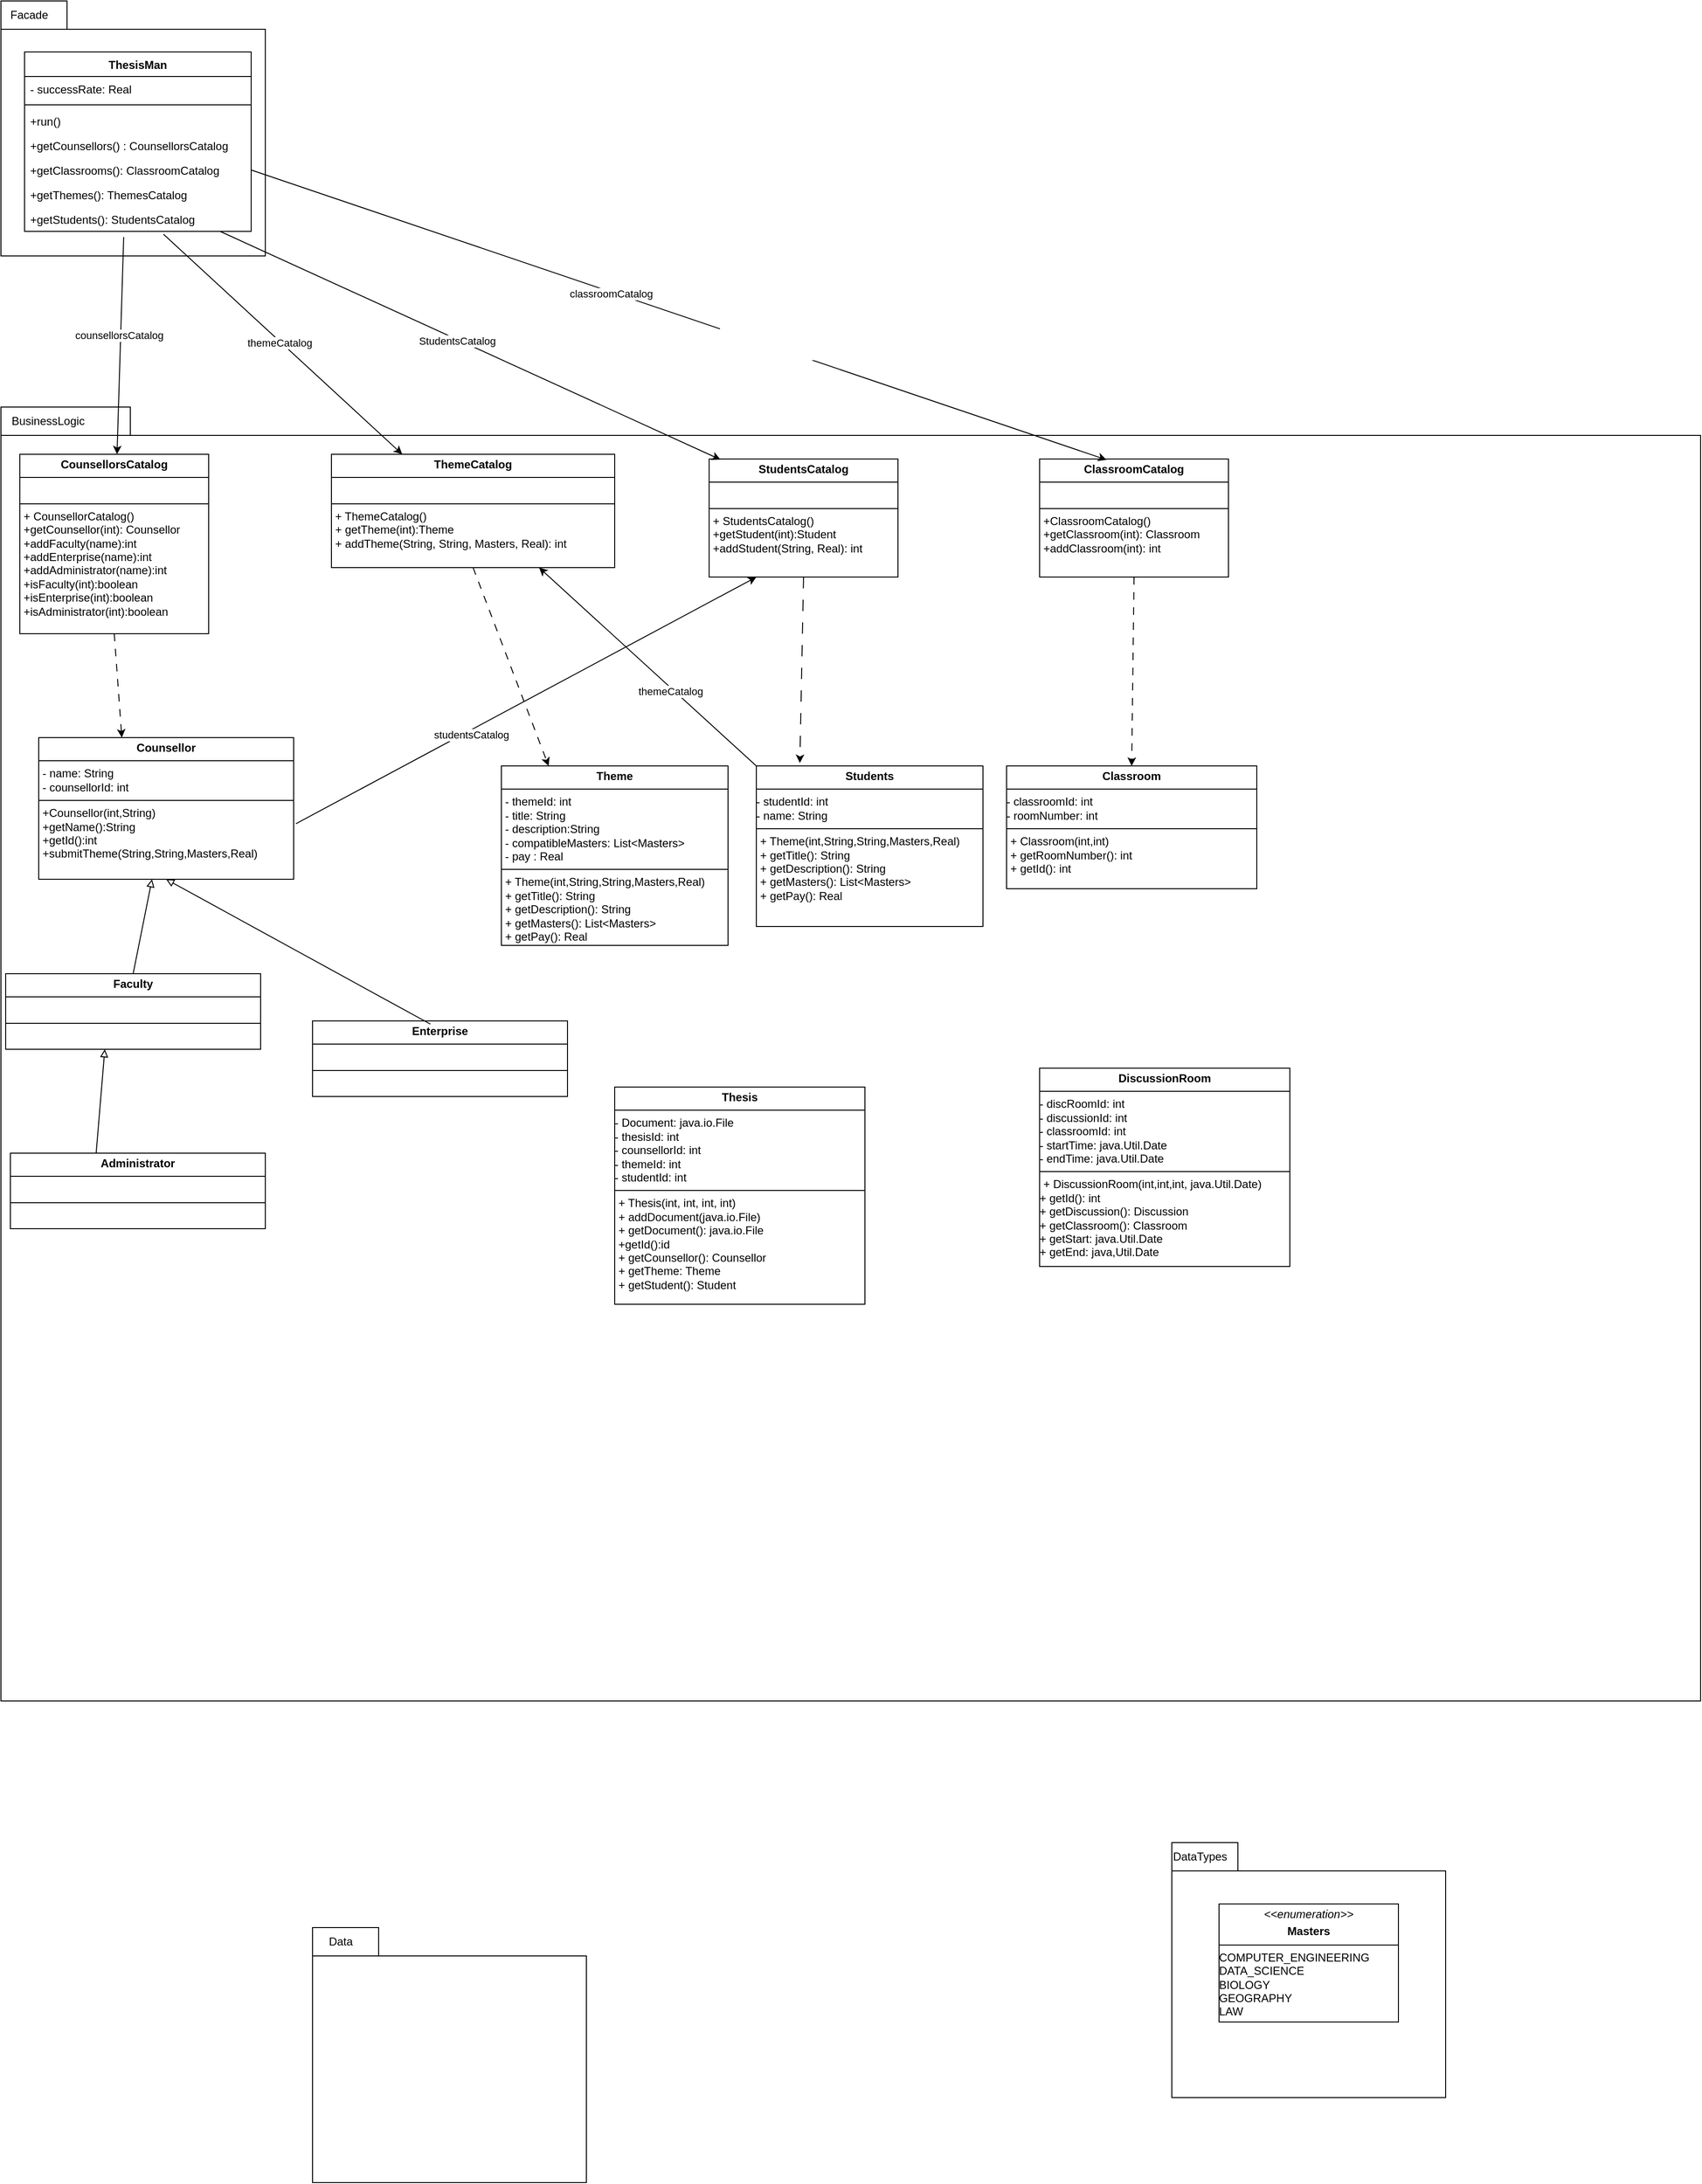 <mxfile version="24.2.1" type="github">
  <diagram name="Page-1" id="Iy_dI4fpFOT3Uq1jtPuq">
    <mxGraphModel dx="944" dy="1562" grid="1" gridSize="10" guides="1" tooltips="1" connect="1" arrows="1" fold="1" page="1" pageScale="1" pageWidth="850" pageHeight="1100" math="0" shadow="0">
      <root>
        <mxCell id="0" />
        <mxCell id="1" parent="0" />
        <mxCell id="9Kb7eWinXGNjsF5yYqvm-149" value="" style="shape=folder;fontStyle=1;spacingTop=10;tabWidth=70;tabHeight=30;tabPosition=left;html=1;whiteSpace=wrap;" vertex="1" parent="1">
          <mxGeometry x="90" y="100" width="280" height="270" as="geometry" />
        </mxCell>
        <mxCell id="9Kb7eWinXGNjsF5yYqvm-150" value="Facade" style="text;html=1;align=center;verticalAlign=middle;whiteSpace=wrap;rounded=0;" vertex="1" parent="1">
          <mxGeometry x="90" y="100" width="60" height="30" as="geometry" />
        </mxCell>
        <mxCell id="9Kb7eWinXGNjsF5yYqvm-152" value="" style="shape=folder;fontStyle=1;spacingTop=10;tabWidth=110;tabHeight=30;tabPosition=left;html=1;whiteSpace=wrap;" vertex="1" parent="1">
          <mxGeometry x="90" y="530" width="1800" height="1370" as="geometry" />
        </mxCell>
        <mxCell id="9Kb7eWinXGNjsF5yYqvm-153" value="BusinessLogic" style="text;html=1;align=center;verticalAlign=middle;whiteSpace=wrap;rounded=0;" vertex="1" parent="1">
          <mxGeometry x="110" y="530" width="60" height="30" as="geometry" />
        </mxCell>
        <mxCell id="9Kb7eWinXGNjsF5yYqvm-156" value="ThesisMan" style="swimlane;fontStyle=1;align=center;verticalAlign=top;childLayout=stackLayout;horizontal=1;startSize=26;horizontalStack=0;resizeParent=1;resizeParentMax=0;resizeLast=0;collapsible=1;marginBottom=0;whiteSpace=wrap;html=1;" vertex="1" parent="1">
          <mxGeometry x="115" y="154" width="240" height="190" as="geometry" />
        </mxCell>
        <mxCell id="9Kb7eWinXGNjsF5yYqvm-157" value="- successRate: Real" style="text;strokeColor=none;fillColor=none;align=left;verticalAlign=top;spacingLeft=4;spacingRight=4;overflow=hidden;rotatable=0;points=[[0,0.5],[1,0.5]];portConstraint=eastwest;whiteSpace=wrap;html=1;" vertex="1" parent="9Kb7eWinXGNjsF5yYqvm-156">
          <mxGeometry y="26" width="240" height="26" as="geometry" />
        </mxCell>
        <mxCell id="9Kb7eWinXGNjsF5yYqvm-158" value="" style="line;strokeWidth=1;fillColor=none;align=left;verticalAlign=middle;spacingTop=-1;spacingLeft=3;spacingRight=3;rotatable=0;labelPosition=right;points=[];portConstraint=eastwest;strokeColor=inherit;" vertex="1" parent="9Kb7eWinXGNjsF5yYqvm-156">
          <mxGeometry y="52" width="240" height="8" as="geometry" />
        </mxCell>
        <mxCell id="9Kb7eWinXGNjsF5yYqvm-159" value="+run()" style="text;strokeColor=none;fillColor=none;align=left;verticalAlign=top;spacingLeft=4;spacingRight=4;overflow=hidden;rotatable=0;points=[[0,0.5],[1,0.5]];portConstraint=eastwest;whiteSpace=wrap;html=1;" vertex="1" parent="9Kb7eWinXGNjsF5yYqvm-156">
          <mxGeometry y="60" width="240" height="26" as="geometry" />
        </mxCell>
        <mxCell id="9Kb7eWinXGNjsF5yYqvm-163" value="&lt;div&gt;+getCounsellors() : CounsellorsCatalog&lt;br&gt;&lt;/div&gt;" style="text;strokeColor=none;fillColor=none;align=left;verticalAlign=top;spacingLeft=4;spacingRight=4;overflow=hidden;rotatable=0;points=[[0,0.5],[1,0.5]];portConstraint=eastwest;whiteSpace=wrap;html=1;" vertex="1" parent="9Kb7eWinXGNjsF5yYqvm-156">
          <mxGeometry y="86" width="240" height="26" as="geometry" />
        </mxCell>
        <mxCell id="9Kb7eWinXGNjsF5yYqvm-164" value="&lt;div&gt;+getClassrooms(): ClassroomCatalog&lt;br&gt;&lt;/div&gt;&lt;div&gt;&lt;br&gt;&lt;/div&gt;&lt;div&gt;&lt;br&gt;&lt;/div&gt;" style="text;strokeColor=none;fillColor=none;align=left;verticalAlign=top;spacingLeft=4;spacingRight=4;overflow=hidden;rotatable=0;points=[[0,0.5],[1,0.5]];portConstraint=eastwest;whiteSpace=wrap;html=1;" vertex="1" parent="9Kb7eWinXGNjsF5yYqvm-156">
          <mxGeometry y="112" width="240" height="26" as="geometry" />
        </mxCell>
        <mxCell id="9Kb7eWinXGNjsF5yYqvm-165" value="+getThemes(): ThemesCatalog" style="text;strokeColor=none;fillColor=none;align=left;verticalAlign=top;spacingLeft=4;spacingRight=4;overflow=hidden;rotatable=0;points=[[0,0.5],[1,0.5]];portConstraint=eastwest;whiteSpace=wrap;html=1;" vertex="1" parent="9Kb7eWinXGNjsF5yYqvm-156">
          <mxGeometry y="138" width="240" height="26" as="geometry" />
        </mxCell>
        <mxCell id="9Kb7eWinXGNjsF5yYqvm-180" value="+getStudents(): StudentsCatalog" style="text;strokeColor=none;fillColor=none;align=left;verticalAlign=top;spacingLeft=4;spacingRight=4;overflow=hidden;rotatable=0;points=[[0,0.5],[1,0.5]];portConstraint=eastwest;whiteSpace=wrap;html=1;" vertex="1" parent="9Kb7eWinXGNjsF5yYqvm-156">
          <mxGeometry y="164" width="240" height="26" as="geometry" />
        </mxCell>
        <mxCell id="9Kb7eWinXGNjsF5yYqvm-175" value="&lt;p style=&quot;margin:0px;margin-top:4px;text-align:center;&quot;&gt;&lt;b&gt;CounsellorsCatalog&lt;/b&gt;&lt;/p&gt;&lt;hr size=&quot;1&quot; style=&quot;border-style:solid;&quot;&gt;&lt;p style=&quot;margin:0px;margin-left:4px;&quot;&gt;&lt;br&gt;&lt;/p&gt;&lt;hr size=&quot;1&quot; style=&quot;border-style:solid;&quot;&gt;&lt;p style=&quot;margin:0px;margin-left:4px;&quot;&gt;+ CounsellorCatalog()&lt;/p&gt;&lt;p style=&quot;margin:0px;margin-left:4px;&quot;&gt;+getCounsellor(int): Counsellor&lt;/p&gt;&lt;p style=&quot;margin:0px;margin-left:4px;&quot;&gt;+addFaculty(name):int&lt;/p&gt;&lt;p style=&quot;margin:0px;margin-left:4px;&quot;&gt;+addEnterprise(name):int&lt;/p&gt;&lt;p style=&quot;margin:0px;margin-left:4px;&quot;&gt;+addAdministrator(name):int&lt;/p&gt;&lt;p style=&quot;margin:0px;margin-left:4px;&quot;&gt;+isFaculty(int):boolean&lt;/p&gt;&lt;p style=&quot;margin:0px;margin-left:4px;&quot;&gt;+isEnterprise(int):boolean&lt;/p&gt;&lt;p style=&quot;margin:0px;margin-left:4px;&quot;&gt;+isAdministrator(int):boolean&lt;br&gt;&lt;/p&gt;" style="verticalAlign=top;align=left;overflow=fill;html=1;whiteSpace=wrap;" vertex="1" parent="1">
          <mxGeometry x="110" y="580" width="200" height="190" as="geometry" />
        </mxCell>
        <mxCell id="9Kb7eWinXGNjsF5yYqvm-176" value="" style="endArrow=classic;html=1;rounded=0;" edge="1" parent="1" target="9Kb7eWinXGNjsF5yYqvm-175">
          <mxGeometry width="50" height="50" relative="1" as="geometry">
            <mxPoint x="220" y="350" as="sourcePoint" />
            <mxPoint x="300" y="510" as="targetPoint" />
          </mxGeometry>
        </mxCell>
        <mxCell id="9Kb7eWinXGNjsF5yYqvm-177" value="counsellorsCatalog" style="edgeLabel;html=1;align=center;verticalAlign=middle;resizable=0;points=[];" vertex="1" connectable="0" parent="9Kb7eWinXGNjsF5yYqvm-176">
          <mxGeometry x="-0.1" y="-2" relative="1" as="geometry">
            <mxPoint as="offset" />
          </mxGeometry>
        </mxCell>
        <mxCell id="9Kb7eWinXGNjsF5yYqvm-178" value="&lt;p style=&quot;margin:0px;margin-top:4px;text-align:center;&quot;&gt;&lt;b&gt;ThemeCatalog&lt;/b&gt;&lt;/p&gt;&lt;hr size=&quot;1&quot; style=&quot;border-style:solid;&quot;&gt;&lt;p style=&quot;margin:0px;margin-left:4px;&quot;&gt;&lt;br&gt;&lt;/p&gt;&lt;hr size=&quot;1&quot; style=&quot;border-style:solid;&quot;&gt;&lt;p style=&quot;margin:0px;margin-left:4px;&quot;&gt;+ ThemeCatalog()&lt;/p&gt;&lt;p style=&quot;margin:0px;margin-left:4px;&quot;&gt;+ getTheme(int):Theme&lt;/p&gt;&lt;p style=&quot;margin:0px;margin-left:4px;&quot;&gt;+ addTheme(String, String, Masters, Real): int&lt;br&gt;&lt;/p&gt;" style="verticalAlign=top;align=left;overflow=fill;html=1;whiteSpace=wrap;" vertex="1" parent="1">
          <mxGeometry x="440" y="580" width="300" height="120" as="geometry" />
        </mxCell>
        <mxCell id="9Kb7eWinXGNjsF5yYqvm-179" value="&lt;p style=&quot;margin:0px;margin-top:4px;text-align:center;&quot;&gt;&lt;b&gt;StudentsCatalog&lt;/b&gt;&lt;/p&gt;&lt;hr size=&quot;1&quot; style=&quot;border-style:solid;&quot;&gt;&lt;p style=&quot;margin:0px;margin-left:4px;&quot;&gt;&lt;br&gt;&lt;/p&gt;&lt;hr size=&quot;1&quot; style=&quot;border-style:solid;&quot;&gt;&lt;p style=&quot;margin:0px;margin-left:4px;&quot;&gt;+ StudentsCatalog()&lt;/p&gt;&lt;p style=&quot;margin:0px;margin-left:4px;&quot;&gt;+getStudent(int):Student&lt;/p&gt;&lt;p style=&quot;margin:0px;margin-left:4px;&quot;&gt;+addStudent(String, Real): int&lt;br&gt;&lt;/p&gt;" style="verticalAlign=top;align=left;overflow=fill;html=1;whiteSpace=wrap;" vertex="1" parent="1">
          <mxGeometry x="840" y="585" width="200" height="125" as="geometry" />
        </mxCell>
        <mxCell id="9Kb7eWinXGNjsF5yYqvm-181" value="" style="endArrow=classic;html=1;rounded=0;exitX=0.613;exitY=1.115;exitDx=0;exitDy=0;exitPerimeter=0;entryX=0.25;entryY=0;entryDx=0;entryDy=0;" edge="1" parent="1" source="9Kb7eWinXGNjsF5yYqvm-180" target="9Kb7eWinXGNjsF5yYqvm-178">
          <mxGeometry width="50" height="50" relative="1" as="geometry">
            <mxPoint x="400" y="570" as="sourcePoint" />
            <mxPoint x="450" y="520" as="targetPoint" />
          </mxGeometry>
        </mxCell>
        <mxCell id="9Kb7eWinXGNjsF5yYqvm-183" value="themeCatalog" style="edgeLabel;html=1;align=center;verticalAlign=middle;resizable=0;points=[];" vertex="1" connectable="0" parent="9Kb7eWinXGNjsF5yYqvm-181">
          <mxGeometry x="-0.024" y="-1" relative="1" as="geometry">
            <mxPoint as="offset" />
          </mxGeometry>
        </mxCell>
        <mxCell id="9Kb7eWinXGNjsF5yYqvm-182" value="" style="endArrow=classic;html=1;rounded=0;exitX=0.863;exitY=1;exitDx=0;exitDy=0;exitPerimeter=0;entryX=0.06;entryY=0.005;entryDx=0;entryDy=0;entryPerimeter=0;" edge="1" parent="1" source="9Kb7eWinXGNjsF5yYqvm-180" target="9Kb7eWinXGNjsF5yYqvm-179">
          <mxGeometry width="50" height="50" relative="1" as="geometry">
            <mxPoint x="400" y="570" as="sourcePoint" />
            <mxPoint x="450" y="520" as="targetPoint" />
          </mxGeometry>
        </mxCell>
        <mxCell id="9Kb7eWinXGNjsF5yYqvm-184" value="StudentsCatalog" style="edgeLabel;html=1;align=center;verticalAlign=middle;resizable=0;points=[];" vertex="1" connectable="0" parent="9Kb7eWinXGNjsF5yYqvm-182">
          <mxGeometry x="-0.052" y="-1" relative="1" as="geometry">
            <mxPoint as="offset" />
          </mxGeometry>
        </mxCell>
        <mxCell id="9Kb7eWinXGNjsF5yYqvm-185" value="" style="group" vertex="1" connectable="0" parent="1">
          <mxGeometry x="420" y="2140" width="290" height="270" as="geometry" />
        </mxCell>
        <mxCell id="9Kb7eWinXGNjsF5yYqvm-154" value="" style="shape=folder;fontStyle=1;spacingTop=10;tabWidth=70;tabHeight=30;tabPosition=left;html=1;whiteSpace=wrap;" vertex="1" parent="9Kb7eWinXGNjsF5yYqvm-185">
          <mxGeometry width="290" height="270" as="geometry" />
        </mxCell>
        <mxCell id="9Kb7eWinXGNjsF5yYqvm-155" value="Data" style="text;html=1;align=center;verticalAlign=middle;whiteSpace=wrap;rounded=0;" vertex="1" parent="9Kb7eWinXGNjsF5yYqvm-185">
          <mxGeometry width="60" height="30" as="geometry" />
        </mxCell>
        <mxCell id="9Kb7eWinXGNjsF5yYqvm-186" value="&lt;p style=&quot;margin:0px;margin-top:4px;text-align:center;&quot;&gt;&lt;b&gt;ClassroomCatalog&lt;/b&gt;&lt;/p&gt;&lt;hr size=&quot;1&quot; style=&quot;border-style:solid;&quot;&gt;&lt;p style=&quot;margin:0px;margin-left:4px;&quot;&gt;&lt;br&gt;&lt;/p&gt;&lt;hr size=&quot;1&quot; style=&quot;border-style:solid;&quot;&gt;&lt;p style=&quot;margin:0px;margin-left:4px;&quot;&gt;+ClassroomCatalog()&lt;/p&gt;&lt;p style=&quot;margin:0px;margin-left:4px;&quot;&gt;+getClassroom(int): Classroom&lt;/p&gt;&lt;p style=&quot;margin:0px;margin-left:4px;&quot;&gt;+addClassroom(int): int&lt;/p&gt;&lt;p style=&quot;margin:0px;margin-left:4px;&quot;&gt;&lt;br&gt;&lt;/p&gt;" style="verticalAlign=top;align=left;overflow=fill;html=1;whiteSpace=wrap;" vertex="1" parent="1">
          <mxGeometry x="1190" y="585" width="200" height="125" as="geometry" />
        </mxCell>
        <mxCell id="9Kb7eWinXGNjsF5yYqvm-188" value="" style="endArrow=classic;html=1;rounded=0;exitX=1;exitY=0.5;exitDx=0;exitDy=0;entryX=0.354;entryY=0.007;entryDx=0;entryDy=0;entryPerimeter=0;" edge="1" parent="1" source="9Kb7eWinXGNjsF5yYqvm-164" target="9Kb7eWinXGNjsF5yYqvm-186">
          <mxGeometry width="50" height="50" relative="1" as="geometry">
            <mxPoint x="490" y="580" as="sourcePoint" />
            <mxPoint x="540" y="530" as="targetPoint" />
          </mxGeometry>
        </mxCell>
        <mxCell id="9Kb7eWinXGNjsF5yYqvm-189" value="classroomCatalog" style="edgeLabel;html=1;align=center;verticalAlign=middle;resizable=0;points=[];" vertex="1" connectable="0" parent="9Kb7eWinXGNjsF5yYqvm-188">
          <mxGeometry x="-0.159" y="-2" relative="1" as="geometry">
            <mxPoint x="1" as="offset" />
          </mxGeometry>
        </mxCell>
        <mxCell id="9Kb7eWinXGNjsF5yYqvm-191" value="" style="endArrow=classic;html=1;rounded=0;exitX=0.5;exitY=1;exitDx=0;exitDy=0;entryX=0.326;entryY=0;entryDx=0;entryDy=0;entryPerimeter=0;dashed=1;dashPattern=8 8;" edge="1" parent="1" source="9Kb7eWinXGNjsF5yYqvm-175" target="9Kb7eWinXGNjsF5yYqvm-196">
          <mxGeometry width="50" height="50" relative="1" as="geometry">
            <mxPoint x="280" y="920" as="sourcePoint" />
            <mxPoint x="330" y="870" as="targetPoint" />
          </mxGeometry>
        </mxCell>
        <mxCell id="9Kb7eWinXGNjsF5yYqvm-196" value="&lt;p style=&quot;margin:0px;margin-top:4px;text-align:center;&quot;&gt;&lt;b&gt;Counsellor&lt;/b&gt;&lt;/p&gt;&lt;hr size=&quot;1&quot; style=&quot;border-style:solid;&quot;&gt;&lt;p style=&quot;margin:0px;margin-left:4px;&quot;&gt;- name: String&lt;/p&gt;&lt;p style=&quot;margin:0px;margin-left:4px;&quot;&gt;- counsellorId: int&lt;br&gt;&lt;/p&gt;&lt;hr size=&quot;1&quot; style=&quot;border-style:solid;&quot;&gt;&lt;p style=&quot;margin:0px;margin-left:4px;&quot;&gt;+Counsellor(int,String)&lt;br&gt;&lt;/p&gt;&lt;p style=&quot;margin:0px;margin-left:4px;&quot;&gt;+getName():String&lt;/p&gt;&lt;p style=&quot;margin:0px;margin-left:4px;&quot;&gt;+getId():int&lt;/p&gt;&lt;p style=&quot;margin:0px;margin-left:4px;&quot;&gt;+submitTheme(String,String,Masters,Real)&lt;br&gt;&lt;/p&gt;" style="verticalAlign=top;align=left;overflow=fill;html=1;whiteSpace=wrap;" vertex="1" parent="1">
          <mxGeometry x="130" y="880" width="270" height="150" as="geometry" />
        </mxCell>
        <mxCell id="9Kb7eWinXGNjsF5yYqvm-198" value="" style="endArrow=classic;html=1;rounded=0;entryX=0.25;entryY=1;entryDx=0;entryDy=0;exitX=1.009;exitY=0.608;exitDx=0;exitDy=0;exitPerimeter=0;" edge="1" parent="1" source="9Kb7eWinXGNjsF5yYqvm-196" target="9Kb7eWinXGNjsF5yYqvm-179">
          <mxGeometry width="50" height="50" relative="1" as="geometry">
            <mxPoint x="420" y="970" as="sourcePoint" />
            <mxPoint x="470" y="920" as="targetPoint" />
          </mxGeometry>
        </mxCell>
        <mxCell id="9Kb7eWinXGNjsF5yYqvm-199" value="studentsCatalog" style="edgeLabel;html=1;align=center;verticalAlign=middle;resizable=0;points=[];" vertex="1" connectable="0" parent="9Kb7eWinXGNjsF5yYqvm-198">
          <mxGeometry x="-0.246" y="-4" relative="1" as="geometry">
            <mxPoint as="offset" />
          </mxGeometry>
        </mxCell>
        <mxCell id="9Kb7eWinXGNjsF5yYqvm-200" value="&lt;p style=&quot;margin:0px;margin-top:4px;text-align:center;&quot;&gt;&lt;b&gt;Faculty&lt;/b&gt;&lt;/p&gt;&lt;hr size=&quot;1&quot; style=&quot;border-style:solid;&quot;&gt;&lt;p style=&quot;margin:0px;margin-left:4px;&quot;&gt;&lt;br&gt;&lt;/p&gt;&lt;hr size=&quot;1&quot; style=&quot;border-style:solid;&quot;&gt;" style="verticalAlign=top;align=left;overflow=fill;html=1;whiteSpace=wrap;" vertex="1" parent="1">
          <mxGeometry x="95" y="1130" width="270" height="80" as="geometry" />
        </mxCell>
        <mxCell id="9Kb7eWinXGNjsF5yYqvm-201" value="" style="endArrow=block;html=1;rounded=0;exitX=0.5;exitY=0;exitDx=0;exitDy=0;endFill=0;" edge="1" parent="1" source="9Kb7eWinXGNjsF5yYqvm-200" target="9Kb7eWinXGNjsF5yYqvm-196">
          <mxGeometry width="50" height="50" relative="1" as="geometry">
            <mxPoint x="240" y="1100" as="sourcePoint" />
            <mxPoint x="290" y="1050" as="targetPoint" />
          </mxGeometry>
        </mxCell>
        <mxCell id="9Kb7eWinXGNjsF5yYqvm-202" value="" style="endArrow=block;html=1;rounded=0;exitX=0.336;exitY=0.016;exitDx=0;exitDy=0;endFill=0;exitPerimeter=0;" edge="1" parent="1" source="9Kb7eWinXGNjsF5yYqvm-203">
          <mxGeometry width="50" height="50" relative="1" as="geometry">
            <mxPoint x="180" y="1310" as="sourcePoint" />
            <mxPoint x="200" y="1210" as="targetPoint" />
          </mxGeometry>
        </mxCell>
        <mxCell id="9Kb7eWinXGNjsF5yYqvm-203" value="&lt;p style=&quot;margin:0px;margin-top:4px;text-align:center;&quot;&gt;&lt;b&gt;Administrator&lt;/b&gt;&lt;br&gt;&lt;/p&gt;&lt;hr size=&quot;1&quot; style=&quot;border-style:solid;&quot;&gt;&lt;p style=&quot;margin:0px;margin-left:4px;&quot;&gt;&lt;br&gt;&lt;/p&gt;&lt;hr size=&quot;1&quot; style=&quot;border-style:solid;&quot;&gt;" style="verticalAlign=top;align=left;overflow=fill;html=1;whiteSpace=wrap;" vertex="1" parent="1">
          <mxGeometry x="100" y="1320" width="270" height="80" as="geometry" />
        </mxCell>
        <mxCell id="9Kb7eWinXGNjsF5yYqvm-204" value="&lt;p style=&quot;margin:0px;margin-top:4px;text-align:center;&quot;&gt;&lt;b&gt;Enterprise&lt;/b&gt;&lt;br&gt;&lt;/p&gt;&lt;hr size=&quot;1&quot; style=&quot;border-style:solid;&quot;&gt;&lt;p style=&quot;margin:0px;margin-left:4px;&quot;&gt;&lt;br&gt;&lt;/p&gt;&lt;hr size=&quot;1&quot; style=&quot;border-style:solid;&quot;&gt;" style="verticalAlign=top;align=left;overflow=fill;html=1;whiteSpace=wrap;" vertex="1" parent="1">
          <mxGeometry x="420" y="1180" width="270" height="80" as="geometry" />
        </mxCell>
        <mxCell id="9Kb7eWinXGNjsF5yYqvm-205" value="" style="endArrow=block;html=1;rounded=0;exitX=0.462;exitY=0.042;exitDx=0;exitDy=0;endFill=0;entryX=0.5;entryY=1;entryDx=0;entryDy=0;exitPerimeter=0;" edge="1" parent="1" source="9Kb7eWinXGNjsF5yYqvm-204" target="9Kb7eWinXGNjsF5yYqvm-196">
          <mxGeometry width="50" height="50" relative="1" as="geometry">
            <mxPoint x="520" y="1140" as="sourcePoint" />
            <mxPoint x="540" y="1040" as="targetPoint" />
          </mxGeometry>
        </mxCell>
        <mxCell id="9Kb7eWinXGNjsF5yYqvm-207" value="" style="endArrow=classic;html=1;rounded=0;exitX=0.5;exitY=1;exitDx=0;exitDy=0;dashed=1;dashPattern=8 8;" edge="1" parent="1" source="9Kb7eWinXGNjsF5yYqvm-178">
          <mxGeometry width="50" height="50" relative="1" as="geometry">
            <mxPoint x="700" y="960" as="sourcePoint" />
            <mxPoint x="670" y="910" as="targetPoint" />
          </mxGeometry>
        </mxCell>
        <mxCell id="9Kb7eWinXGNjsF5yYqvm-209" value="&lt;p style=&quot;margin:0px;margin-top:4px;text-align:center;&quot;&gt;&lt;b&gt;Theme&lt;/b&gt;&lt;/p&gt;&lt;hr size=&quot;1&quot; style=&quot;border-style:solid;&quot;&gt;&lt;p style=&quot;margin:0px;margin-left:4px;&quot;&gt;- themeId: int&lt;br&gt;&lt;/p&gt;&lt;p style=&quot;margin:0px;margin-left:4px;&quot;&gt;- title: String&lt;/p&gt;&lt;p style=&quot;margin:0px;margin-left:4px;&quot;&gt;- description:String&lt;/p&gt;&lt;p style=&quot;margin:0px;margin-left:4px;&quot;&gt;- compatibleMasters: List&amp;lt;Masters&amp;gt;&lt;/p&gt;&lt;p style=&quot;margin:0px;margin-left:4px;&quot;&gt;- pay : Real&lt;br&gt;&lt;/p&gt;&lt;hr size=&quot;1&quot; style=&quot;border-style:solid;&quot;&gt;&lt;p style=&quot;margin:0px;margin-left:4px;&quot;&gt;+ Theme(int,String,String,Masters,Real)&lt;/p&gt;&lt;p style=&quot;margin:0px;margin-left:4px;&quot;&gt;+ getTitle(): String&lt;/p&gt;&lt;p style=&quot;margin:0px;margin-left:4px;&quot;&gt;+ getDescription(): String&lt;/p&gt;&lt;p style=&quot;margin:0px;margin-left:4px;&quot;&gt;+ getMasters(): List&amp;lt;Masters&amp;gt;&lt;/p&gt;&lt;p style=&quot;margin:0px;margin-left:4px;&quot;&gt;+ getPay(): Real&lt;br&gt;&lt;/p&gt;" style="verticalAlign=top;align=left;overflow=fill;html=1;whiteSpace=wrap;" vertex="1" parent="1">
          <mxGeometry x="620" y="910" width="240" height="190" as="geometry" />
        </mxCell>
        <mxCell id="9Kb7eWinXGNjsF5yYqvm-210" value="" style="group" vertex="1" connectable="0" parent="1">
          <mxGeometry x="1330" y="2050" width="290" height="270" as="geometry" />
        </mxCell>
        <mxCell id="9Kb7eWinXGNjsF5yYqvm-211" value="" style="shape=folder;fontStyle=1;spacingTop=10;tabWidth=70;tabHeight=30;tabPosition=left;html=1;whiteSpace=wrap;" vertex="1" parent="9Kb7eWinXGNjsF5yYqvm-210">
          <mxGeometry width="290" height="270" as="geometry" />
        </mxCell>
        <mxCell id="9Kb7eWinXGNjsF5yYqvm-212" value="DataTypes" style="text;html=1;align=center;verticalAlign=middle;whiteSpace=wrap;rounded=0;" vertex="1" parent="9Kb7eWinXGNjsF5yYqvm-210">
          <mxGeometry width="60" height="30" as="geometry" />
        </mxCell>
        <mxCell id="9Kb7eWinXGNjsF5yYqvm-213" value="&lt;p style=&quot;margin:0px;margin-top:4px;text-align:center;&quot;&gt;&lt;i&gt;&amp;lt;&amp;lt;enumeration&amp;gt;&amp;gt;&lt;/i&gt;&lt;b&gt;&lt;br&gt;&lt;/b&gt;&lt;/p&gt;&lt;p style=&quot;margin:0px;margin-top:4px;text-align:center;&quot;&gt;&lt;b&gt;Masters&lt;/b&gt;&lt;/p&gt;&lt;hr size=&quot;1&quot; style=&quot;border-style:solid;&quot;&gt;&lt;div&gt;COMPUTER_ENGINEERING&lt;/div&gt;&lt;div&gt;DATA_SCIENCE&lt;br&gt;BIOLOGY&lt;br&gt;GEOGRAPHY&lt;/div&gt;&lt;div&gt;LAW&lt;br&gt;&lt;/div&gt;&lt;hr size=&quot;1&quot; style=&quot;border-style:solid;&quot;&gt;" style="verticalAlign=top;align=left;overflow=fill;html=1;whiteSpace=wrap;" vertex="1" parent="9Kb7eWinXGNjsF5yYqvm-210">
          <mxGeometry x="50" y="65" width="190" height="125" as="geometry" />
        </mxCell>
        <mxCell id="9Kb7eWinXGNjsF5yYqvm-217" value="" style="endArrow=classic;html=1;rounded=0;exitX=0.5;exitY=1;exitDx=0;exitDy=0;entryX=0.192;entryY=-0.018;entryDx=0;entryDy=0;entryPerimeter=0;dashed=1;dashPattern=12 12;" edge="1" parent="1" source="9Kb7eWinXGNjsF5yYqvm-179" target="9Kb7eWinXGNjsF5yYqvm-218">
          <mxGeometry width="50" height="50" relative="1" as="geometry">
            <mxPoint x="710" y="970" as="sourcePoint" />
            <mxPoint x="760" y="920" as="targetPoint" />
          </mxGeometry>
        </mxCell>
        <mxCell id="9Kb7eWinXGNjsF5yYqvm-218" value="&lt;p style=&quot;margin:0px;margin-top:4px;text-align:center;&quot;&gt;&lt;b&gt;Students&lt;/b&gt;&lt;/p&gt;&lt;hr size=&quot;1&quot; style=&quot;border-style:solid;&quot;&gt;&lt;div&gt;- studentId: int&lt;br&gt;&lt;/div&gt;&lt;div&gt;- name: String&lt;/div&gt;&lt;hr size=&quot;1&quot; style=&quot;border-style:solid;&quot;&gt;&lt;p style=&quot;margin:0px;margin-left:4px;&quot;&gt;+ Theme(int,String,String,Masters,Real)&lt;/p&gt;&lt;p style=&quot;margin:0px;margin-left:4px;&quot;&gt;+ getTitle(): String&lt;/p&gt;&lt;p style=&quot;margin:0px;margin-left:4px;&quot;&gt;+ getDescription(): String&lt;/p&gt;&lt;p style=&quot;margin:0px;margin-left:4px;&quot;&gt;+ getMasters(): List&amp;lt;Masters&amp;gt;&lt;/p&gt;&lt;p style=&quot;margin:0px;margin-left:4px;&quot;&gt;+ getPay(): Real&lt;/p&gt;&lt;p style=&quot;margin:0px;margin-left:4px;&quot;&gt;&lt;br&gt;&lt;/p&gt;" style="verticalAlign=top;align=left;overflow=fill;html=1;whiteSpace=wrap;" vertex="1" parent="1">
          <mxGeometry x="890" y="910" width="240" height="170" as="geometry" />
        </mxCell>
        <mxCell id="9Kb7eWinXGNjsF5yYqvm-223" value="" style="endArrow=classic;html=1;rounded=0;entryX=0.733;entryY=1;entryDx=0;entryDy=0;entryPerimeter=0;exitX=0;exitY=0;exitDx=0;exitDy=0;" edge="1" parent="1" source="9Kb7eWinXGNjsF5yYqvm-218" target="9Kb7eWinXGNjsF5yYqvm-178">
          <mxGeometry width="50" height="50" relative="1" as="geometry">
            <mxPoint x="860" y="1090" as="sourcePoint" />
            <mxPoint x="910" y="1040" as="targetPoint" />
          </mxGeometry>
        </mxCell>
        <mxCell id="9Kb7eWinXGNjsF5yYqvm-224" value="themeCatalog" style="edgeLabel;html=1;align=center;verticalAlign=middle;resizable=0;points=[];" vertex="1" connectable="0" parent="9Kb7eWinXGNjsF5yYqvm-223">
          <mxGeometry x="-0.224" y="3" relative="1" as="geometry">
            <mxPoint as="offset" />
          </mxGeometry>
        </mxCell>
        <mxCell id="9Kb7eWinXGNjsF5yYqvm-225" value="&lt;p style=&quot;margin:0px;margin-top:4px;text-align:center;&quot;&gt;&lt;b&gt;Classroom&lt;/b&gt;&lt;/p&gt;&lt;hr size=&quot;1&quot; style=&quot;border-style:solid;&quot;&gt;&lt;div&gt;- classroomId: int&lt;br&gt;&lt;/div&gt;&lt;div&gt;- roomNumber: int&lt;br&gt;&lt;/div&gt;&lt;hr size=&quot;1&quot; style=&quot;border-style:solid;&quot;&gt;&lt;p style=&quot;margin:0px;margin-left:4px;&quot;&gt;+ Classroom(int,int)&lt;/p&gt;&lt;p style=&quot;margin:0px;margin-left:4px;&quot;&gt;+ getRoomNumber(): int&lt;/p&gt;&lt;p style=&quot;margin:0px;margin-left:4px;&quot;&gt;+ getId(): int&lt;/p&gt;&lt;p style=&quot;margin:0px;margin-left:4px;&quot;&gt;&lt;br&gt;&lt;/p&gt;" style="verticalAlign=top;align=left;overflow=fill;html=1;whiteSpace=wrap;" vertex="1" parent="1">
          <mxGeometry x="1155" y="910" width="265" height="130" as="geometry" />
        </mxCell>
        <mxCell id="9Kb7eWinXGNjsF5yYqvm-226" value="" style="endArrow=classic;html=1;rounded=0;entryX=0.5;entryY=0;entryDx=0;entryDy=0;exitX=0.5;exitY=1;exitDx=0;exitDy=0;dashed=1;dashPattern=8 8;" edge="1" parent="1" source="9Kb7eWinXGNjsF5yYqvm-186" target="9Kb7eWinXGNjsF5yYqvm-225">
          <mxGeometry width="50" height="50" relative="1" as="geometry">
            <mxPoint x="1030" y="1150" as="sourcePoint" />
            <mxPoint x="1080" y="1100" as="targetPoint" />
          </mxGeometry>
        </mxCell>
        <mxCell id="9Kb7eWinXGNjsF5yYqvm-227" value="&lt;p style=&quot;margin:0px;margin-top:4px;text-align:center;&quot;&gt;&lt;b&gt;Thesis&lt;/b&gt;&lt;/p&gt;&lt;hr size=&quot;1&quot; style=&quot;border-style:solid;&quot;&gt;&lt;div&gt;- Document: java.io.File&lt;/div&gt;&lt;div&gt;- thesisId: int&lt;/div&gt;&lt;div&gt;- counsellorId: int&lt;/div&gt;&lt;div&gt;- themeId: int&lt;/div&gt;&lt;div&gt;- studentId: int&lt;/div&gt;&lt;hr size=&quot;1&quot; style=&quot;border-style:solid;&quot;&gt;&lt;p style=&quot;margin:0px;margin-left:4px;&quot;&gt;+ Thesis(int, int, int, int)&lt;br&gt;&lt;/p&gt;&lt;p style=&quot;margin:0px;margin-left:4px;&quot;&gt;+ addDocument(java.io.File)&lt;br&gt;&lt;/p&gt;&lt;p style=&quot;margin:0px;margin-left:4px;&quot;&gt;+ getDocument(): java.io.File&lt;/p&gt;&lt;p style=&quot;margin:0px;margin-left:4px;&quot;&gt;+getId():id&lt;/p&gt;&lt;p style=&quot;margin:0px;margin-left:4px;&quot;&gt;+ getCounsellor(): Counsellor&lt;/p&gt;&lt;p style=&quot;margin:0px;margin-left:4px;&quot;&gt;+ getTheme: Theme&lt;/p&gt;&lt;p style=&quot;margin:0px;margin-left:4px;&quot;&gt;+ getStudent(): Student&lt;br&gt;&lt;/p&gt;&lt;p style=&quot;margin:0px;margin-left:4px;&quot;&gt;&lt;br&gt;&lt;/p&gt;" style="verticalAlign=top;align=left;overflow=fill;html=1;whiteSpace=wrap;" vertex="1" parent="1">
          <mxGeometry x="740" y="1250" width="265" height="230" as="geometry" />
        </mxCell>
        <mxCell id="9Kb7eWinXGNjsF5yYqvm-228" value="&lt;p style=&quot;margin:0px;margin-top:4px;text-align:center;&quot;&gt;&lt;b&gt;DiscussionRoom&lt;/b&gt;&lt;/p&gt;&lt;hr size=&quot;1&quot; style=&quot;border-style:solid;&quot;&gt;&lt;div&gt;- discRoomId: int&lt;br&gt;&lt;/div&gt;&lt;div&gt;- discussionId: int&lt;/div&gt;&lt;div&gt;- classroomId: int&lt;/div&gt;&lt;div&gt;- startTime: java.Util.Date&lt;/div&gt;&lt;div&gt;- endTime: java.Util.Date&lt;br&gt;&lt;/div&gt;&lt;hr size=&quot;1&quot; style=&quot;border-style:solid;&quot;&gt;&lt;p style=&quot;margin:0px;margin-left:4px;&quot;&gt;+ DiscussionRoom(int,int,int, java.Util.Date)&lt;br&gt;&lt;/p&gt;&lt;div&gt;+ getId(): int&lt;/div&gt;&lt;div&gt;+ getDiscussion(): Discussion&lt;/div&gt;&lt;div&gt;+ getClassroom(): Classroom&lt;br&gt;&lt;/div&gt;&lt;div&gt;+ getStart: java.Util.Date&lt;/div&gt;&lt;div&gt;+ getEnd: java,Util.Date&lt;br&gt;&lt;/div&gt;&lt;p style=&quot;margin:0px;margin-left:4px;&quot;&gt;&lt;br&gt;&lt;/p&gt;" style="verticalAlign=top;align=left;overflow=fill;html=1;whiteSpace=wrap;" vertex="1" parent="1">
          <mxGeometry x="1190" y="1230" width="265" height="210" as="geometry" />
        </mxCell>
      </root>
    </mxGraphModel>
  </diagram>
</mxfile>
